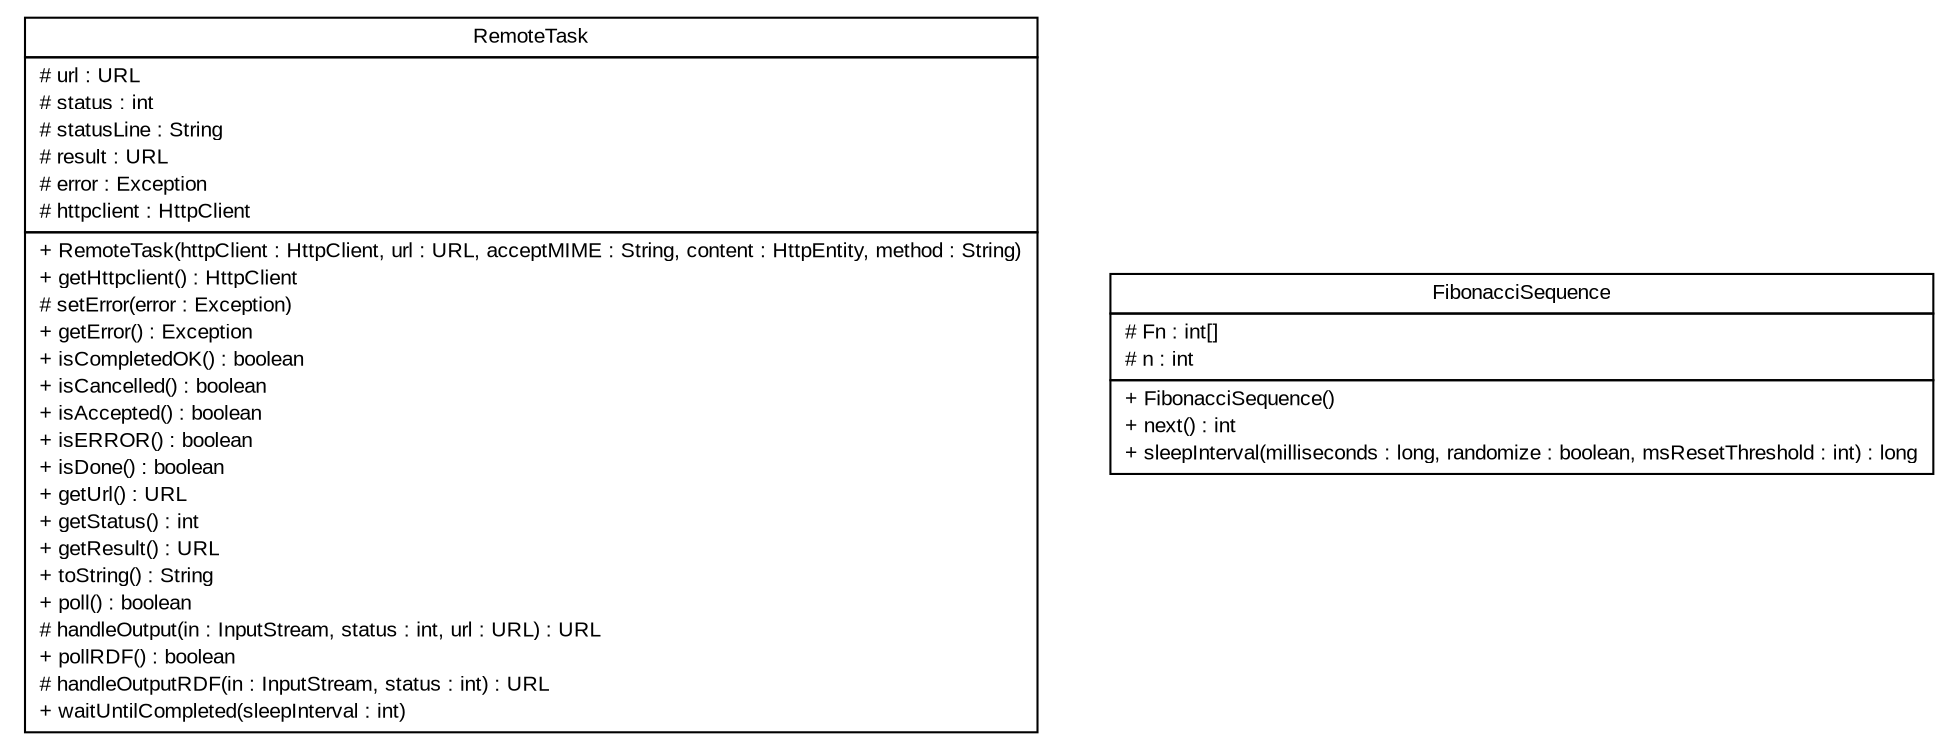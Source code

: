 #!/usr/local/bin/dot
#
# Class diagram 
# Generated by UmlGraph version 4.6 (http://www.spinellis.gr/sw/umlgraph)
#

digraph G {
	edge [fontname="arial",fontsize=10,labelfontname="arial",labelfontsize=10];
	node [fontname="arial",fontsize=10,shape=plaintext];
	// net.toxbank.client.task.RemoteTask
	c103 [label=<<table border="0" cellborder="1" cellspacing="0" cellpadding="2" port="p" href="./RemoteTask.html">
		<tr><td><table border="0" cellspacing="0" cellpadding="1">
			<tr><td> RemoteTask </td></tr>
		</table></td></tr>
		<tr><td><table border="0" cellspacing="0" cellpadding="1">
			<tr><td align="left"> # url : URL </td></tr>
			<tr><td align="left"> # status : int </td></tr>
			<tr><td align="left"> # statusLine : String </td></tr>
			<tr><td align="left"> # result : URL </td></tr>
			<tr><td align="left"> # error : Exception </td></tr>
			<tr><td align="left"> # httpclient : HttpClient </td></tr>
		</table></td></tr>
		<tr><td><table border="0" cellspacing="0" cellpadding="1">
			<tr><td align="left"> + RemoteTask(httpClient : HttpClient, url : URL, acceptMIME : String, content : HttpEntity, method : String) </td></tr>
			<tr><td align="left"> + getHttpclient() : HttpClient </td></tr>
			<tr><td align="left"> # setError(error : Exception) </td></tr>
			<tr><td align="left"> + getError() : Exception </td></tr>
			<tr><td align="left"> + isCompletedOK() : boolean </td></tr>
			<tr><td align="left"> + isCancelled() : boolean </td></tr>
			<tr><td align="left"> + isAccepted() : boolean </td></tr>
			<tr><td align="left"> + isERROR() : boolean </td></tr>
			<tr><td align="left"> + isDone() : boolean </td></tr>
			<tr><td align="left"> + getUrl() : URL </td></tr>
			<tr><td align="left"> + getStatus() : int </td></tr>
			<tr><td align="left"> + getResult() : URL </td></tr>
			<tr><td align="left"> + toString() : String </td></tr>
			<tr><td align="left"> + poll() : boolean </td></tr>
			<tr><td align="left"> # handleOutput(in : InputStream, status : int, url : URL) : URL </td></tr>
			<tr><td align="left"> + pollRDF() : boolean </td></tr>
			<tr><td align="left"> # handleOutputRDF(in : InputStream, status : int) : URL </td></tr>
			<tr><td align="left"> + waitUntilCompleted(sleepInterval : int) </td></tr>
		</table></td></tr>
		</table>>, fontname="arial", fontcolor="black", fontsize=10.0];
	// net.toxbank.client.task.FibonacciSequence
	c104 [label=<<table border="0" cellborder="1" cellspacing="0" cellpadding="2" port="p" href="./FibonacciSequence.html">
		<tr><td><table border="0" cellspacing="0" cellpadding="1">
			<tr><td> FibonacciSequence </td></tr>
		</table></td></tr>
		<tr><td><table border="0" cellspacing="0" cellpadding="1">
			<tr><td align="left"> # Fn : int[] </td></tr>
			<tr><td align="left"> # n : int </td></tr>
		</table></td></tr>
		<tr><td><table border="0" cellspacing="0" cellpadding="1">
			<tr><td align="left"> + FibonacciSequence() </td></tr>
			<tr><td align="left"> + next() : int </td></tr>
			<tr><td align="left"> + sleepInterval(milliseconds : long, randomize : boolean, msResetThreshold : int) : long </td></tr>
		</table></td></tr>
		</table>>, fontname="arial", fontcolor="black", fontsize=10.0];
}

